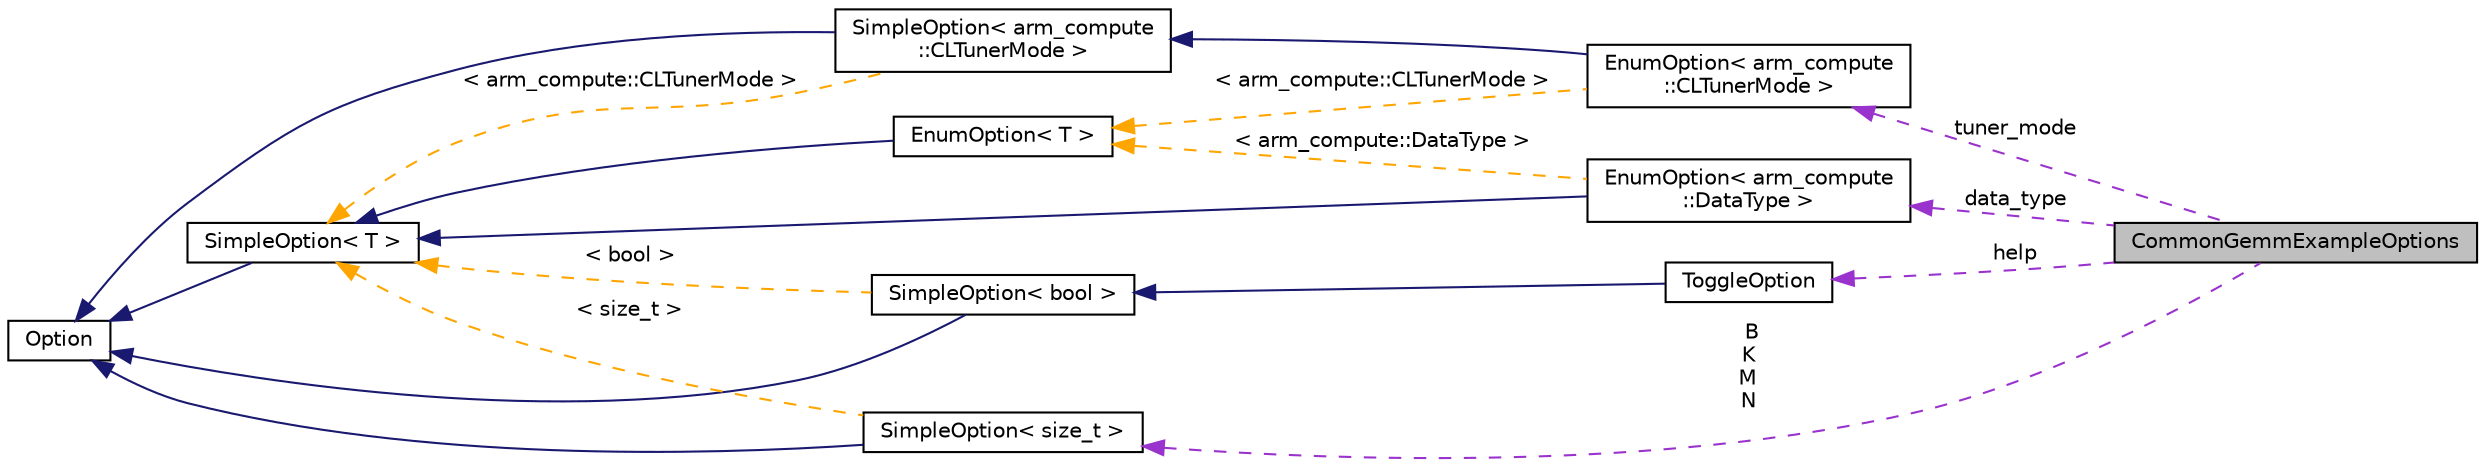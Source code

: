 digraph "CommonGemmExampleOptions"
{
 // LATEX_PDF_SIZE
  edge [fontname="Helvetica",fontsize="10",labelfontname="Helvetica",labelfontsize="10"];
  node [fontname="Helvetica",fontsize="10",shape=record];
  rankdir="LR";
  Node1 [label="CommonGemmExampleOptions",height=0.2,width=0.4,color="black", fillcolor="grey75", style="filled", fontcolor="black",tooltip="Common command line options used to configure the gemm examples."];
  Node2 -> Node1 [dir="back",color="darkorchid3",fontsize="10",style="dashed",label=" help" ,fontname="Helvetica"];
  Node2 [label="ToggleOption",height=0.2,width=0.4,color="black", fillcolor="white", style="filled",URL="$classarm__compute_1_1utils_1_1_toggle_option.xhtml",tooltip="Implementation of an option that can be either true or false."];
  Node3 -> Node2 [dir="back",color="midnightblue",fontsize="10",style="solid",fontname="Helvetica"];
  Node3 [label="SimpleOption\< bool \>",height=0.2,width=0.4,color="black", fillcolor="white", style="filled",URL="$classarm__compute_1_1utils_1_1_simple_option.xhtml",tooltip=" "];
  Node4 -> Node3 [dir="back",color="midnightblue",fontsize="10",style="solid",fontname="Helvetica"];
  Node4 [label="Option",height=0.2,width=0.4,color="black", fillcolor="white", style="filled",URL="$classarm__compute_1_1utils_1_1_option.xhtml",tooltip="Abstract base class for a command line option."];
  Node5 -> Node3 [dir="back",color="orange",fontsize="10",style="dashed",label=" \< bool \>" ,fontname="Helvetica"];
  Node5 [label="SimpleOption\< T \>",height=0.2,width=0.4,color="black", fillcolor="white", style="filled",URL="$classarm__compute_1_1utils_1_1_simple_option.xhtml",tooltip="Implementation of an option that accepts a single value."];
  Node4 -> Node5 [dir="back",color="midnightblue",fontsize="10",style="solid",fontname="Helvetica"];
  Node6 -> Node1 [dir="back",color="darkorchid3",fontsize="10",style="dashed",label=" tuner_mode" ,fontname="Helvetica"];
  Node6 [label="EnumOption\< arm_compute\l::CLTunerMode \>",height=0.2,width=0.4,color="black", fillcolor="white", style="filled",URL="$classarm__compute_1_1utils_1_1_enum_option.xhtml",tooltip=" "];
  Node7 -> Node6 [dir="back",color="midnightblue",fontsize="10",style="solid",fontname="Helvetica"];
  Node7 [label="SimpleOption\< arm_compute\l::CLTunerMode \>",height=0.2,width=0.4,color="black", fillcolor="white", style="filled",URL="$classarm__compute_1_1utils_1_1_simple_option.xhtml",tooltip=" "];
  Node4 -> Node7 [dir="back",color="midnightblue",fontsize="10",style="solid",fontname="Helvetica"];
  Node5 -> Node7 [dir="back",color="orange",fontsize="10",style="dashed",label=" \< arm_compute::CLTunerMode \>" ,fontname="Helvetica"];
  Node8 -> Node6 [dir="back",color="orange",fontsize="10",style="dashed",label=" \< arm_compute::CLTunerMode \>" ,fontname="Helvetica"];
  Node8 [label="EnumOption\< T \>",height=0.2,width=0.4,color="black", fillcolor="white", style="filled",URL="$classarm__compute_1_1utils_1_1_enum_option.xhtml",tooltip="Implementation of a simple option that accepts a value from a fixed set."];
  Node5 -> Node8 [dir="back",color="midnightblue",fontsize="10",style="solid",fontname="Helvetica"];
  Node9 -> Node1 [dir="back",color="darkorchid3",fontsize="10",style="dashed",label=" data_type" ,fontname="Helvetica"];
  Node9 [label="EnumOption\< arm_compute\l::DataType \>",height=0.2,width=0.4,color="black", fillcolor="white", style="filled",URL="$classarm__compute_1_1utils_1_1_enum_option.xhtml",tooltip=" "];
  Node5 -> Node9 [dir="back",color="midnightblue",fontsize="10",style="solid",fontname="Helvetica"];
  Node8 -> Node9 [dir="back",color="orange",fontsize="10",style="dashed",label=" \< arm_compute::DataType \>" ,fontname="Helvetica"];
  Node10 -> Node1 [dir="back",color="darkorchid3",fontsize="10",style="dashed",label=" B\nK\nM\nN" ,fontname="Helvetica"];
  Node10 [label="SimpleOption\< size_t \>",height=0.2,width=0.4,color="black", fillcolor="white", style="filled",URL="$classarm__compute_1_1utils_1_1_simple_option.xhtml",tooltip=" "];
  Node4 -> Node10 [dir="back",color="midnightblue",fontsize="10",style="solid",fontname="Helvetica"];
  Node5 -> Node10 [dir="back",color="orange",fontsize="10",style="dashed",label=" \< size_t \>" ,fontname="Helvetica"];
}
